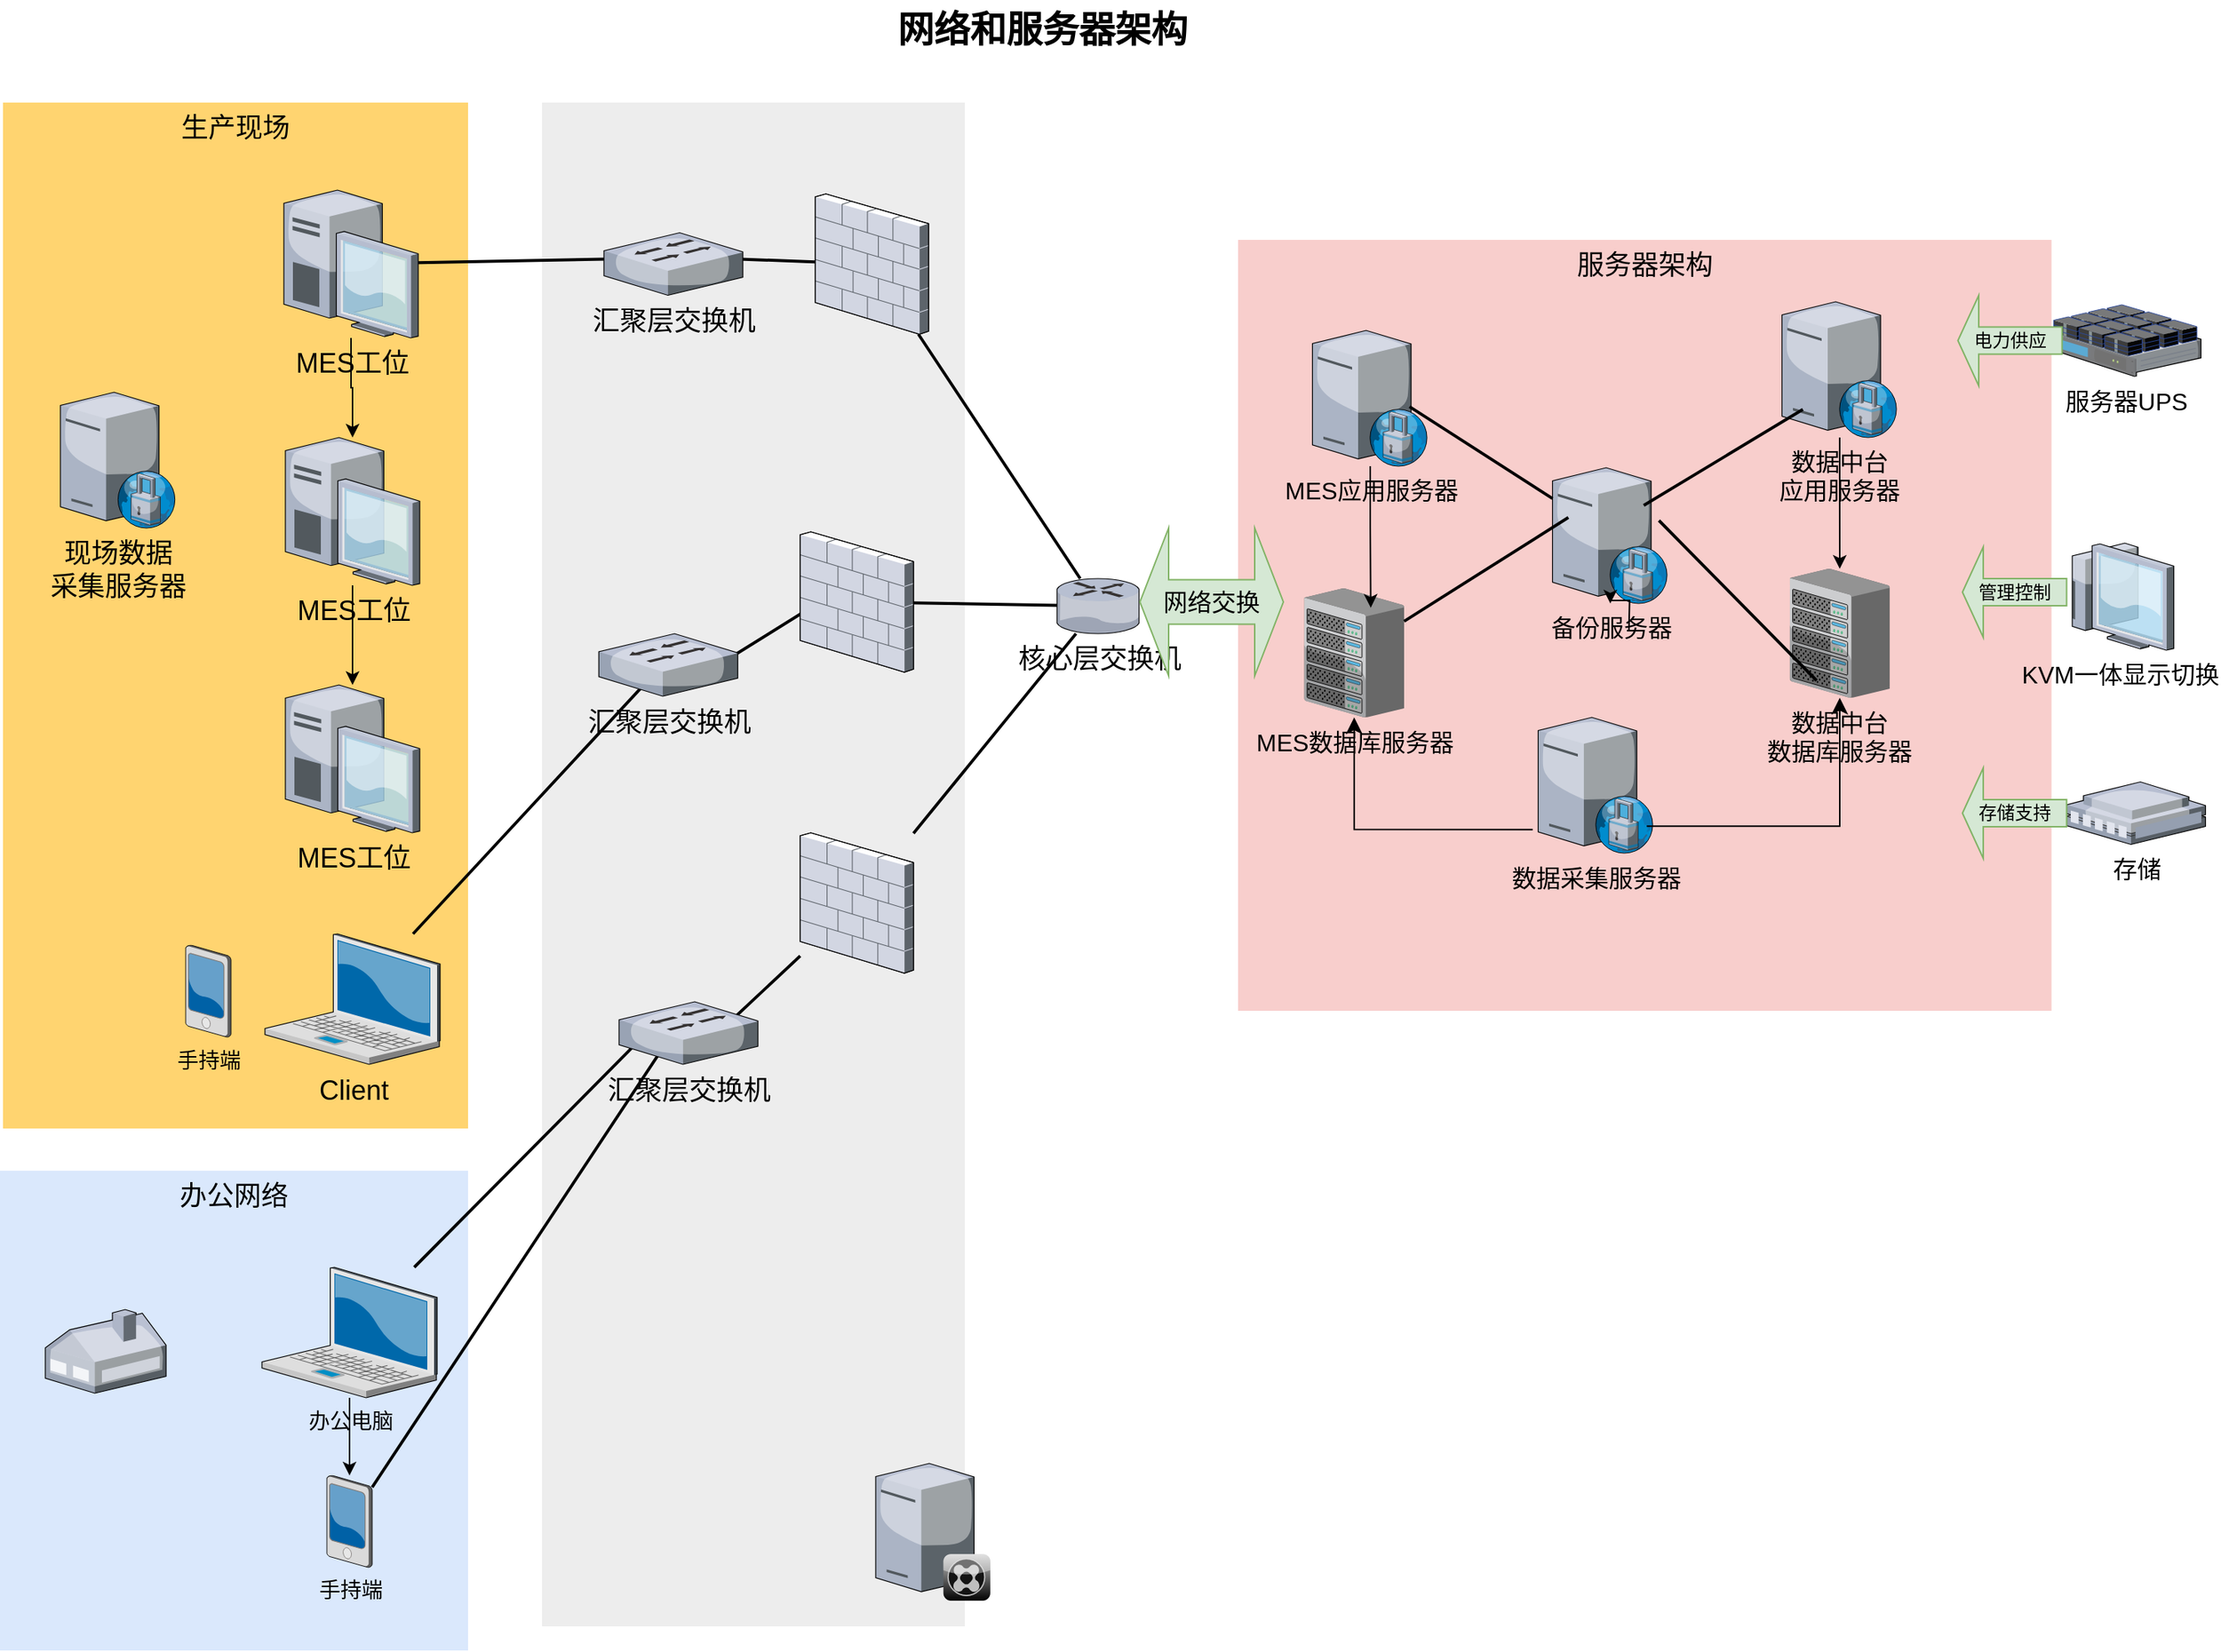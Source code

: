 <mxfile version="26.1.3">
  <diagram name="Page-1" id="e3a06f82-3646-2815-327d-82caf3d4e204">
    <mxGraphModel dx="1706" dy="1026" grid="1" gridSize="10" guides="1" tooltips="1" connect="1" arrows="1" fold="1" page="1" pageScale="1.5" pageWidth="1169" pageHeight="826" background="none" math="0" shadow="0">
      <root>
        <mxCell id="0" style=";html=1;" />
        <mxCell id="1" style=";html=1;" parent="0" />
        <mxCell id="6a7d8f32e03d9370-61" value="服务器架构" style="whiteSpace=wrap;html=1;fillColor=#f8cecc;fontSize=18;strokeColor=none;verticalAlign=top;" parent="1" vertex="1">
          <mxGeometry x="1060" y="189" width="538.75" height="511" as="geometry" />
        </mxCell>
        <mxCell id="6a7d8f32e03d9370-59" value="" style="whiteSpace=wrap;html=1;fillColor=#EDEDED;fontSize=14;strokeColor=none;verticalAlign=top;" parent="1" vertex="1">
          <mxGeometry x="599" y="98" width="280" height="1010" as="geometry" />
        </mxCell>
        <mxCell id="6a7d8f32e03d9370-58" value="办公网络" style="whiteSpace=wrap;html=1;fillColor=#dae8fc;fontSize=18;strokeColor=none;verticalAlign=top;" parent="1" vertex="1">
          <mxGeometry x="240" y="806" width="310" height="318" as="geometry" />
        </mxCell>
        <mxCell id="6a7d8f32e03d9370-57" value="&lt;font&gt;生产现场&lt;/font&gt;" style="whiteSpace=wrap;html=1;fillColor=#FFD470;gradientColor=none;fontSize=18;strokeColor=none;verticalAlign=top;" parent="1" vertex="1">
          <mxGeometry x="242" y="98" width="308" height="680" as="geometry" />
        </mxCell>
        <mxCell id="6a7d8f32e03d9370-36" style="edgeStyle=none;rounded=0;html=1;startSize=10;endSize=10;jettySize=auto;orthogonalLoop=1;fontSize=14;endArrow=none;endFill=0;strokeWidth=2;entryX=0.127;entryY=0.659;entryDx=0;entryDy=0;entryPerimeter=0;" parent="1" source="6a7d8f32e03d9370-1" target="FucfDuxgneH0r0DStQZ--17" edge="1">
          <mxGeometry relative="1" as="geometry">
            <mxPoint x="640" y="761.431" as="targetPoint" />
          </mxGeometry>
        </mxCell>
        <mxCell id="FucfDuxgneH0r0DStQZ--12" value="" style="edgeStyle=orthogonalEdgeStyle;rounded=0;orthogonalLoop=1;jettySize=auto;html=1;" edge="1" parent="1" source="6a7d8f32e03d9370-1" target="6a7d8f32e03d9370-6">
          <mxGeometry relative="1" as="geometry" />
        </mxCell>
        <mxCell id="6a7d8f32e03d9370-1" value="办公电脑" style="verticalLabelPosition=bottom;aspect=fixed;html=1;verticalAlign=top;strokeColor=none;shape=mxgraph.citrix.laptop_2;fillColor=#66B2FF;gradientColor=#0066CC;fontSize=14;" parent="1" vertex="1">
          <mxGeometry x="413.5" y="870" width="116" height="86.5" as="geometry" />
        </mxCell>
        <mxCell id="6a7d8f32e03d9370-35" style="edgeStyle=none;rounded=0;html=1;startSize=10;endSize=10;jettySize=auto;orthogonalLoop=1;fontSize=14;endArrow=none;endFill=0;strokeWidth=2;entryX=0.332;entryY=0.8;entryDx=0;entryDy=0;entryPerimeter=0;" parent="1" source="6a7d8f32e03d9370-2" target="FucfDuxgneH0r0DStQZ--16" edge="1">
          <mxGeometry relative="1" as="geometry">
            <mxPoint x="640" y="490.461" as="targetPoint" />
          </mxGeometry>
        </mxCell>
        <mxCell id="6a7d8f32e03d9370-2" value="Client" style="verticalLabelPosition=bottom;aspect=fixed;html=1;verticalAlign=top;strokeColor=none;shape=mxgraph.citrix.laptop_2;fillColor=#66B2FF;gradientColor=#0066CC;fontSize=18;" parent="1" vertex="1">
          <mxGeometry x="415.5" y="649" width="116" height="86.5" as="geometry" />
        </mxCell>
        <mxCell id="6a7d8f32e03d9370-3" value="MES工位" style="verticalLabelPosition=bottom;aspect=fixed;html=1;verticalAlign=top;strokeColor=none;shape=mxgraph.citrix.desktop;fillColor=#66B2FF;gradientColor=#0066CC;fontSize=18;" parent="1" vertex="1">
          <mxGeometry x="429.0" y="484.0" width="89" height="98" as="geometry" />
        </mxCell>
        <mxCell id="FucfDuxgneH0r0DStQZ--5" value="" style="edgeStyle=orthogonalEdgeStyle;rounded=0;orthogonalLoop=1;jettySize=auto;html=1;" edge="1" parent="1" source="6a7d8f32e03d9370-4" target="6a7d8f32e03d9370-3">
          <mxGeometry relative="1" as="geometry" />
        </mxCell>
        <mxCell id="6a7d8f32e03d9370-4" value="MES工位" style="verticalLabelPosition=bottom;aspect=fixed;html=1;verticalAlign=top;strokeColor=none;shape=mxgraph.citrix.desktop;fillColor=#66B2FF;gradientColor=#0066CC;fontSize=18;" parent="1" vertex="1">
          <mxGeometry x="429.0" y="320.0" width="89" height="98" as="geometry" />
        </mxCell>
        <mxCell id="6a7d8f32e03d9370-32" style="edgeStyle=none;rounded=0;html=1;startSize=10;endSize=10;jettySize=auto;orthogonalLoop=1;fontSize=14;endArrow=none;endFill=0;strokeWidth=2;entryX=0.236;entryY=0.412;entryDx=0;entryDy=0;entryPerimeter=0;" parent="1" source="6a7d8f32e03d9370-5" target="FucfDuxgneH0r0DStQZ--15" edge="1">
          <mxGeometry relative="1" as="geometry">
            <mxPoint x="637" y="201.137" as="targetPoint" />
          </mxGeometry>
        </mxCell>
        <mxCell id="FucfDuxgneH0r0DStQZ--4" value="" style="edgeStyle=orthogonalEdgeStyle;rounded=0;orthogonalLoop=1;jettySize=auto;html=1;" edge="1" parent="1" source="6a7d8f32e03d9370-5" target="6a7d8f32e03d9370-4">
          <mxGeometry relative="1" as="geometry" />
        </mxCell>
        <mxCell id="6a7d8f32e03d9370-5" value="MES工位" style="verticalLabelPosition=bottom;aspect=fixed;html=1;verticalAlign=top;strokeColor=none;shape=mxgraph.citrix.desktop;fillColor=#66B2FF;gradientColor=#0066CC;fontSize=18;" parent="1" vertex="1">
          <mxGeometry x="428.0" y="156.0" width="89" height="98" as="geometry" />
        </mxCell>
        <mxCell id="6a7d8f32e03d9370-37" style="edgeStyle=none;rounded=0;html=1;startSize=10;endSize=10;jettySize=auto;orthogonalLoop=1;fontSize=14;endArrow=none;endFill=0;strokeWidth=2;entryX=0.286;entryY=0.835;entryDx=0;entryDy=0;entryPerimeter=0;" parent="1" source="6a7d8f32e03d9370-6" target="FucfDuxgneH0r0DStQZ--17" edge="1">
          <mxGeometry relative="1" as="geometry">
            <mxPoint x="642.133" y="778" as="targetPoint" />
          </mxGeometry>
        </mxCell>
        <mxCell id="6a7d8f32e03d9370-6" value="手持端" style="verticalLabelPosition=bottom;aspect=fixed;html=1;verticalAlign=top;strokeColor=none;shape=mxgraph.citrix.pda;fillColor=#66B2FF;gradientColor=#0066CC;fontSize=14;" parent="1" vertex="1">
          <mxGeometry x="456.5" y="1008" width="30" height="61" as="geometry" />
        </mxCell>
        <mxCell id="6a7d8f32e03d9370-39" style="edgeStyle=none;rounded=0;html=1;startSize=10;endSize=10;jettySize=auto;orthogonalLoop=1;fontSize=14;endArrow=none;endFill=0;strokeWidth=2;" parent="1" target="6a7d8f32e03d9370-21" edge="1">
          <mxGeometry relative="1" as="geometry">
            <mxPoint x="737" y="846" as="targetPoint" />
            <mxPoint x="725.21" y="705.606" as="sourcePoint" />
          </mxGeometry>
        </mxCell>
        <mxCell id="6a7d8f32e03d9370-40" style="edgeStyle=none;rounded=0;html=1;startSize=10;endSize=10;jettySize=auto;orthogonalLoop=1;fontSize=14;endArrow=none;endFill=0;strokeWidth=2;entryX=0.279;entryY=0.446;entryDx=0;entryDy=0;entryPerimeter=0;" parent="1" target="6a7d8f32e03d9370-20" edge="1">
          <mxGeometry relative="1" as="geometry">
            <mxPoint x="725.21" y="465.029" as="sourcePoint" />
          </mxGeometry>
        </mxCell>
        <mxCell id="6a7d8f32e03d9370-43" style="edgeStyle=none;rounded=0;html=1;startSize=10;endSize=10;jettySize=auto;orthogonalLoop=1;fontSize=14;endArrow=none;endFill=0;strokeWidth=2;" parent="1" target="6a7d8f32e03d9370-17" edge="1">
          <mxGeometry relative="1" as="geometry">
            <mxPoint x="713" y="201.126" as="sourcePoint" />
          </mxGeometry>
        </mxCell>
        <mxCell id="6a7d8f32e03d9370-13" value="核心&lt;span style=&quot;background-color: transparent; color: light-dark(rgb(0, 0, 0), rgb(255, 255, 255));&quot;&gt;层交换机&lt;/span&gt;" style="verticalLabelPosition=bottom;aspect=fixed;html=1;verticalAlign=top;strokeColor=none;shape=mxgraph.citrix.router;fillColor=#66B2FF;gradientColor=#0066CC;fontSize=18;" parent="1" vertex="1">
          <mxGeometry x="940" y="413.5" width="55" height="36.5" as="geometry" />
        </mxCell>
        <mxCell id="6a7d8f32e03d9370-44" style="edgeStyle=none;rounded=0;html=1;startSize=10;endSize=10;jettySize=auto;orthogonalLoop=1;fontSize=14;endArrow=none;endFill=0;strokeWidth=2;" parent="1" source="6a7d8f32e03d9370-17" target="6a7d8f32e03d9370-13" edge="1">
          <mxGeometry relative="1" as="geometry" />
        </mxCell>
        <mxCell id="6a7d8f32e03d9370-17" value="" style="verticalLabelPosition=bottom;aspect=fixed;html=1;verticalAlign=top;strokeColor=none;shape=mxgraph.citrix.firewall;fillColor=#66B2FF;gradientColor=#0066CC;fontSize=14;" parent="1" vertex="1">
          <mxGeometry x="780" y="158.5" width="75" height="93" as="geometry" />
        </mxCell>
        <mxCell id="6a7d8f32e03d9370-47" style="edgeStyle=none;rounded=0;html=1;startSize=10;endSize=10;jettySize=auto;orthogonalLoop=1;fontSize=14;endArrow=none;endFill=0;strokeWidth=2;" parent="1" source="6a7d8f32e03d9370-20" target="6a7d8f32e03d9370-13" edge="1">
          <mxGeometry relative="1" as="geometry" />
        </mxCell>
        <mxCell id="6a7d8f32e03d9370-20" value="" style="verticalLabelPosition=bottom;aspect=fixed;html=1;verticalAlign=top;strokeColor=none;shape=mxgraph.citrix.firewall;fillColor=#66B2FF;gradientColor=#0066CC;fontSize=14;" parent="1" vertex="1">
          <mxGeometry x="770" y="382.5" width="75" height="93" as="geometry" />
        </mxCell>
        <mxCell id="6a7d8f32e03d9370-48" style="edgeStyle=none;rounded=0;html=1;startSize=10;endSize=10;jettySize=auto;orthogonalLoop=1;fontSize=14;endArrow=none;endFill=0;strokeWidth=2;" parent="1" source="6a7d8f32e03d9370-21" target="6a7d8f32e03d9370-13" edge="1">
          <mxGeometry relative="1" as="geometry" />
        </mxCell>
        <mxCell id="6a7d8f32e03d9370-21" value="" style="verticalLabelPosition=bottom;aspect=fixed;html=1;verticalAlign=top;strokeColor=none;shape=mxgraph.citrix.firewall;fillColor=#66B2FF;gradientColor=#0066CC;fontSize=14;" parent="1" vertex="1">
          <mxGeometry x="770" y="582" width="75" height="93" as="geometry" />
        </mxCell>
        <mxCell id="6a7d8f32e03d9370-23" value="" style="verticalLabelPosition=bottom;aspect=fixed;html=1;verticalAlign=top;strokeColor=none;shape=mxgraph.citrix.home_office;fillColor=#66B2FF;gradientColor=#0066CC;fontSize=14;" parent="1" vertex="1">
          <mxGeometry x="270" y="898" width="80" height="55.5" as="geometry" />
        </mxCell>
        <mxCell id="6a7d8f32e03d9370-62" value="网络和服务器架构" style="text;strokeColor=none;fillColor=none;html=1;fontSize=24;fontStyle=1;verticalAlign=middle;align=center;" parent="1" vertex="1">
          <mxGeometry x="499" y="30" width="861" height="40" as="geometry" />
        </mxCell>
        <mxCell id="FucfDuxgneH0r0DStQZ--11" value="" style="verticalLabelPosition=bottom;aspect=fixed;html=1;verticalAlign=top;strokeColor=none;shape=mxgraph.citrix.xenclient_synchronizer;fillColor=#CCCCCC;gradientColor=#000000;gradientDirection=south;fontSize=14;" vertex="1" parent="1">
          <mxGeometry x="820.0" y="1000" width="76" height="91" as="geometry" />
        </mxCell>
        <mxCell id="FucfDuxgneH0r0DStQZ--13" value="手持端" style="verticalLabelPosition=bottom;aspect=fixed;html=1;verticalAlign=top;strokeColor=none;shape=mxgraph.citrix.pda;fillColor=#66B2FF;gradientColor=#0066CC;fontSize=14;" vertex="1" parent="1">
          <mxGeometry x="363.0" y="656.5" width="30" height="61" as="geometry" />
        </mxCell>
        <mxCell id="FucfDuxgneH0r0DStQZ--15" value="汇聚层交换机" style="verticalLabelPosition=bottom;aspect=fixed;html=1;verticalAlign=top;strokeColor=none;shape=mxgraph.citrix.switch;fillColor=#66B2FF;gradientColor=#0066CC;fontSize=18;" vertex="1" parent="1">
          <mxGeometry x="640" y="184.25" width="92" height="41.5" as="geometry" />
        </mxCell>
        <mxCell id="FucfDuxgneH0r0DStQZ--16" value="汇聚层交换机" style="verticalLabelPosition=bottom;aspect=fixed;html=1;verticalAlign=top;strokeColor=none;shape=mxgraph.citrix.switch;fillColor=#66B2FF;gradientColor=#0066CC;fontSize=18;" vertex="1" parent="1">
          <mxGeometry x="636.61" y="450" width="92" height="41.5" as="geometry" />
        </mxCell>
        <mxCell id="FucfDuxgneH0r0DStQZ--17" value="汇聚层交换机" style="verticalLabelPosition=bottom;aspect=fixed;html=1;verticalAlign=top;strokeColor=none;shape=mxgraph.citrix.switch;fillColor=#66B2FF;gradientColor=#0066CC;fontSize=18;" vertex="1" parent="1">
          <mxGeometry x="650" y="694" width="92" height="41.5" as="geometry" />
        </mxCell>
        <mxCell id="FucfDuxgneH0r0DStQZ--19" value="MES数据库服务器" style="verticalLabelPosition=bottom;aspect=fixed;html=1;verticalAlign=top;strokeColor=none;shape=mxgraph.citrix.chassis;fillColor=#66B2FF;gradientColor=#0066CC;fontSize=16;" vertex="1" parent="1">
          <mxGeometry x="1103.75" y="420" width="66.23" height="85.5" as="geometry" />
        </mxCell>
        <mxCell id="FucfDuxgneH0r0DStQZ--20" value="MES应用服务器" style="verticalLabelPosition=bottom;aspect=fixed;html=1;verticalAlign=top;strokeColor=none;shape=mxgraph.citrix.proxy_server;fillColor=#66B2FF;gradientColor=#0066CC;fontSize=16;" vertex="1" parent="1">
          <mxGeometry x="1109.25" y="249" width="76.5" height="90" as="geometry" />
        </mxCell>
        <mxCell id="FucfDuxgneH0r0DStQZ--22" value="数据中台&lt;div&gt;数据库服务器&lt;/div&gt;" style="verticalLabelPosition=bottom;aspect=fixed;html=1;verticalAlign=top;strokeColor=none;shape=mxgraph.citrix.chassis;fillColor=#66B2FF;gradientColor=#0066CC;fontSize=16;" vertex="1" parent="1">
          <mxGeometry x="1425.37" y="407" width="66.23" height="85.5" as="geometry" />
        </mxCell>
        <mxCell id="FucfDuxgneH0r0DStQZ--24" value="" style="edgeStyle=orthogonalEdgeStyle;rounded=0;orthogonalLoop=1;jettySize=auto;html=1;" edge="1" parent="1" source="FucfDuxgneH0r0DStQZ--23" target="FucfDuxgneH0r0DStQZ--22">
          <mxGeometry relative="1" as="geometry" />
        </mxCell>
        <mxCell id="FucfDuxgneH0r0DStQZ--23" value="数据中台&lt;div&gt;应用服务器&lt;/div&gt;" style="verticalLabelPosition=bottom;aspect=fixed;html=1;verticalAlign=top;strokeColor=none;shape=mxgraph.citrix.proxy_server;fillColor=#66B2FF;gradientColor=#0066CC;fontSize=16;" vertex="1" parent="1">
          <mxGeometry x="1420.23" y="230" width="76.5" height="90" as="geometry" />
        </mxCell>
        <mxCell id="FucfDuxgneH0r0DStQZ--25" style="edgeStyle=orthogonalEdgeStyle;rounded=0;orthogonalLoop=1;jettySize=auto;html=1;entryX=0.666;entryY=0.15;entryDx=0;entryDy=0;entryPerimeter=0;" edge="1" parent="1" source="FucfDuxgneH0r0DStQZ--20" target="FucfDuxgneH0r0DStQZ--19">
          <mxGeometry relative="1" as="geometry" />
        </mxCell>
        <mxCell id="FucfDuxgneH0r0DStQZ--26" value="备份服务器" style="verticalLabelPosition=bottom;aspect=fixed;html=1;verticalAlign=top;strokeColor=none;shape=mxgraph.citrix.proxy_server;fillColor=#66B2FF;gradientColor=#0066CC;fontSize=16;" vertex="1" parent="1">
          <mxGeometry x="1268.25" y="340" width="76.5" height="90" as="geometry" />
        </mxCell>
        <mxCell id="FucfDuxgneH0r0DStQZ--28" value="" style="edgeStyle=orthogonalEdgeStyle;rounded=0;orthogonalLoop=1;jettySize=auto;html=1;" edge="1" parent="1" target="FucfDuxgneH0r0DStQZ--26">
          <mxGeometry relative="1" as="geometry">
            <mxPoint x="1318.841" y="448" as="sourcePoint" />
          </mxGeometry>
        </mxCell>
        <mxCell id="FucfDuxgneH0r0DStQZ--34" style="edgeStyle=none;rounded=0;html=1;startSize=10;endSize=10;jettySize=auto;orthogonalLoop=1;fontSize=14;endArrow=none;endFill=0;strokeWidth=2;exitX=0.841;exitY=0.562;exitDx=0;exitDy=0;exitPerimeter=0;" edge="1" parent="1" source="FucfDuxgneH0r0DStQZ--20" target="FucfDuxgneH0r0DStQZ--26">
          <mxGeometry relative="1" as="geometry">
            <mxPoint x="1208.75" y="221" as="sourcePoint" />
            <mxPoint x="1313.75" y="532" as="targetPoint" />
          </mxGeometry>
        </mxCell>
        <mxCell id="FucfDuxgneH0r0DStQZ--36" style="edgeStyle=none;rounded=0;html=1;startSize=10;endSize=10;jettySize=auto;orthogonalLoop=1;fontSize=14;endArrow=none;endFill=0;strokeWidth=2;exitX=0.181;exitY=0.793;exitDx=0;exitDy=0;exitPerimeter=0;entryX=0.79;entryY=0.278;entryDx=0;entryDy=0;entryPerimeter=0;" edge="1" parent="1" source="FucfDuxgneH0r0DStQZ--23" target="FucfDuxgneH0r0DStQZ--26">
          <mxGeometry relative="1" as="geometry">
            <mxPoint x="1169.75" y="310" as="sourcePoint" />
            <mxPoint x="1278.75" y="373" as="targetPoint" />
          </mxGeometry>
        </mxCell>
        <mxCell id="FucfDuxgneH0r0DStQZ--37" style="edgeStyle=none;rounded=0;html=1;startSize=10;endSize=10;jettySize=auto;orthogonalLoop=1;fontSize=14;endArrow=none;endFill=0;strokeWidth=2;exitX=0.269;exitY=0.867;exitDx=0;exitDy=0;exitPerimeter=0;entryX=0.79;entryY=0.278;entryDx=0;entryDy=0;entryPerimeter=0;" edge="1" parent="1" source="FucfDuxgneH0r0DStQZ--22">
          <mxGeometry relative="1" as="geometry">
            <mxPoint x="1443.75" y="311" as="sourcePoint" />
            <mxPoint x="1338.75" y="375" as="targetPoint" />
          </mxGeometry>
        </mxCell>
        <mxCell id="FucfDuxgneH0r0DStQZ--38" style="edgeStyle=none;rounded=0;html=1;startSize=10;endSize=10;jettySize=auto;orthogonalLoop=1;fontSize=14;endArrow=none;endFill=0;strokeWidth=2;" edge="1" parent="1" source="FucfDuxgneH0r0DStQZ--19">
          <mxGeometry relative="1" as="geometry">
            <mxPoint x="1169.75" y="310" as="sourcePoint" />
            <mxPoint x="1278.75" y="373" as="targetPoint" />
          </mxGeometry>
        </mxCell>
        <mxCell id="FucfDuxgneH0r0DStQZ--40" value="数据采集服务器" style="verticalLabelPosition=bottom;aspect=fixed;html=1;verticalAlign=top;strokeColor=none;shape=mxgraph.citrix.proxy_server;fillColor=#66B2FF;gradientColor=#0066CC;fontSize=16;" vertex="1" parent="1">
          <mxGeometry x="1258.75" y="505.5" width="76.5" height="90" as="geometry" />
        </mxCell>
        <mxCell id="FucfDuxgneH0r0DStQZ--42" value="" style="edgeStyle=segmentEdgeStyle;endArrow=classic;html=1;curved=0;rounded=0;endSize=8;startSize=8;exitX=0.94;exitY=0.801;exitDx=0;exitDy=0;exitPerimeter=0;" edge="1" parent="1" source="FucfDuxgneH0r0DStQZ--40" target="FucfDuxgneH0r0DStQZ--22">
          <mxGeometry width="50" height="50" relative="1" as="geometry">
            <mxPoint x="1408.75" y="630" as="sourcePoint" />
            <mxPoint x="1458.75" y="580" as="targetPoint" />
          </mxGeometry>
        </mxCell>
        <mxCell id="FucfDuxgneH0r0DStQZ--43" value="" style="edgeStyle=segmentEdgeStyle;endArrow=classic;html=1;curved=0;rounded=0;endSize=8;startSize=8;exitX=-0.047;exitY=0.826;exitDx=0;exitDy=0;exitPerimeter=0;" edge="1" parent="1" source="FucfDuxgneH0r0DStQZ--40" target="FucfDuxgneH0r0DStQZ--19">
          <mxGeometry width="50" height="50" relative="1" as="geometry">
            <mxPoint x="1340.75" y="632" as="sourcePoint" />
            <mxPoint x="1468.75" y="503" as="targetPoint" />
          </mxGeometry>
        </mxCell>
        <mxCell id="FucfDuxgneH0r0DStQZ--44" value="现场数据&lt;div&gt;采集服务器&lt;/div&gt;" style="verticalLabelPosition=bottom;aspect=fixed;html=1;verticalAlign=top;strokeColor=none;shape=mxgraph.citrix.proxy_server;fillColor=#66B2FF;gradientColor=#0066CC;fontSize=18;" vertex="1" parent="1">
          <mxGeometry x="280" y="290" width="76.5" height="90" as="geometry" />
        </mxCell>
        <mxCell id="FucfDuxgneH0r0DStQZ--45" value="KVM一体显示切换" style="verticalLabelPosition=bottom;sketch=0;aspect=fixed;html=1;verticalAlign=top;strokeColor=none;align=center;outlineConnect=0;shape=mxgraph.citrix.thin_client;fontSize=16;" vertex="1" parent="1">
          <mxGeometry x="1608.75" y="390" width="71" height="71" as="geometry" />
        </mxCell>
        <mxCell id="FucfDuxgneH0r0DStQZ--46" value="服务器UPS" style="verticalLabelPosition=bottom;sketch=0;aspect=fixed;html=1;verticalAlign=top;strokeColor=none;align=center;outlineConnect=0;shape=mxgraph.citrix.netscaler_sdx;fontSize=16;" vertex="1" parent="1">
          <mxGeometry x="1597.75" y="232" width="100" height="47.5" as="geometry" />
        </mxCell>
        <mxCell id="FucfDuxgneH0r0DStQZ--47" value="电力供应" style="shape=singleArrow;direction=west;whiteSpace=wrap;html=1;fillColor=#d5e8d4;strokeColor=#82b366;" vertex="1" parent="1">
          <mxGeometry x="1536.75" y="225.75" width="69" height="60" as="geometry" />
        </mxCell>
        <mxCell id="FucfDuxgneH0r0DStQZ--48" value="管理控制" style="shape=singleArrow;direction=west;whiteSpace=wrap;html=1;fillColor=#d5e8d4;strokeColor=#82b366;" vertex="1" parent="1">
          <mxGeometry x="1539.75" y="392.5" width="69" height="60" as="geometry" />
        </mxCell>
        <mxCell id="FucfDuxgneH0r0DStQZ--49" value="存储" style="verticalLabelPosition=bottom;sketch=0;aspect=fixed;html=1;verticalAlign=top;strokeColor=none;align=center;outlineConnect=0;shape=mxgraph.citrix.remote_office;fontSize=16;" vertex="1" parent="1">
          <mxGeometry x="1608.75" y="548.25" width="92" height="41.5" as="geometry" />
        </mxCell>
        <mxCell id="FucfDuxgneH0r0DStQZ--50" value="存储支持" style="shape=singleArrow;direction=west;whiteSpace=wrap;html=1;fillColor=#d5e8d4;strokeColor=#82b366;" vertex="1" parent="1">
          <mxGeometry x="1539.75" y="539" width="69" height="60" as="geometry" />
        </mxCell>
        <mxCell id="FucfDuxgneH0r0DStQZ--52" value="网络交换" style="shape=doubleArrow;whiteSpace=wrap;html=1;fillColor=#d5e8d4;strokeColor=#82b366;fontSize=16;" vertex="1" parent="1">
          <mxGeometry x="995" y="380" width="95" height="98" as="geometry" />
        </mxCell>
      </root>
    </mxGraphModel>
  </diagram>
</mxfile>
